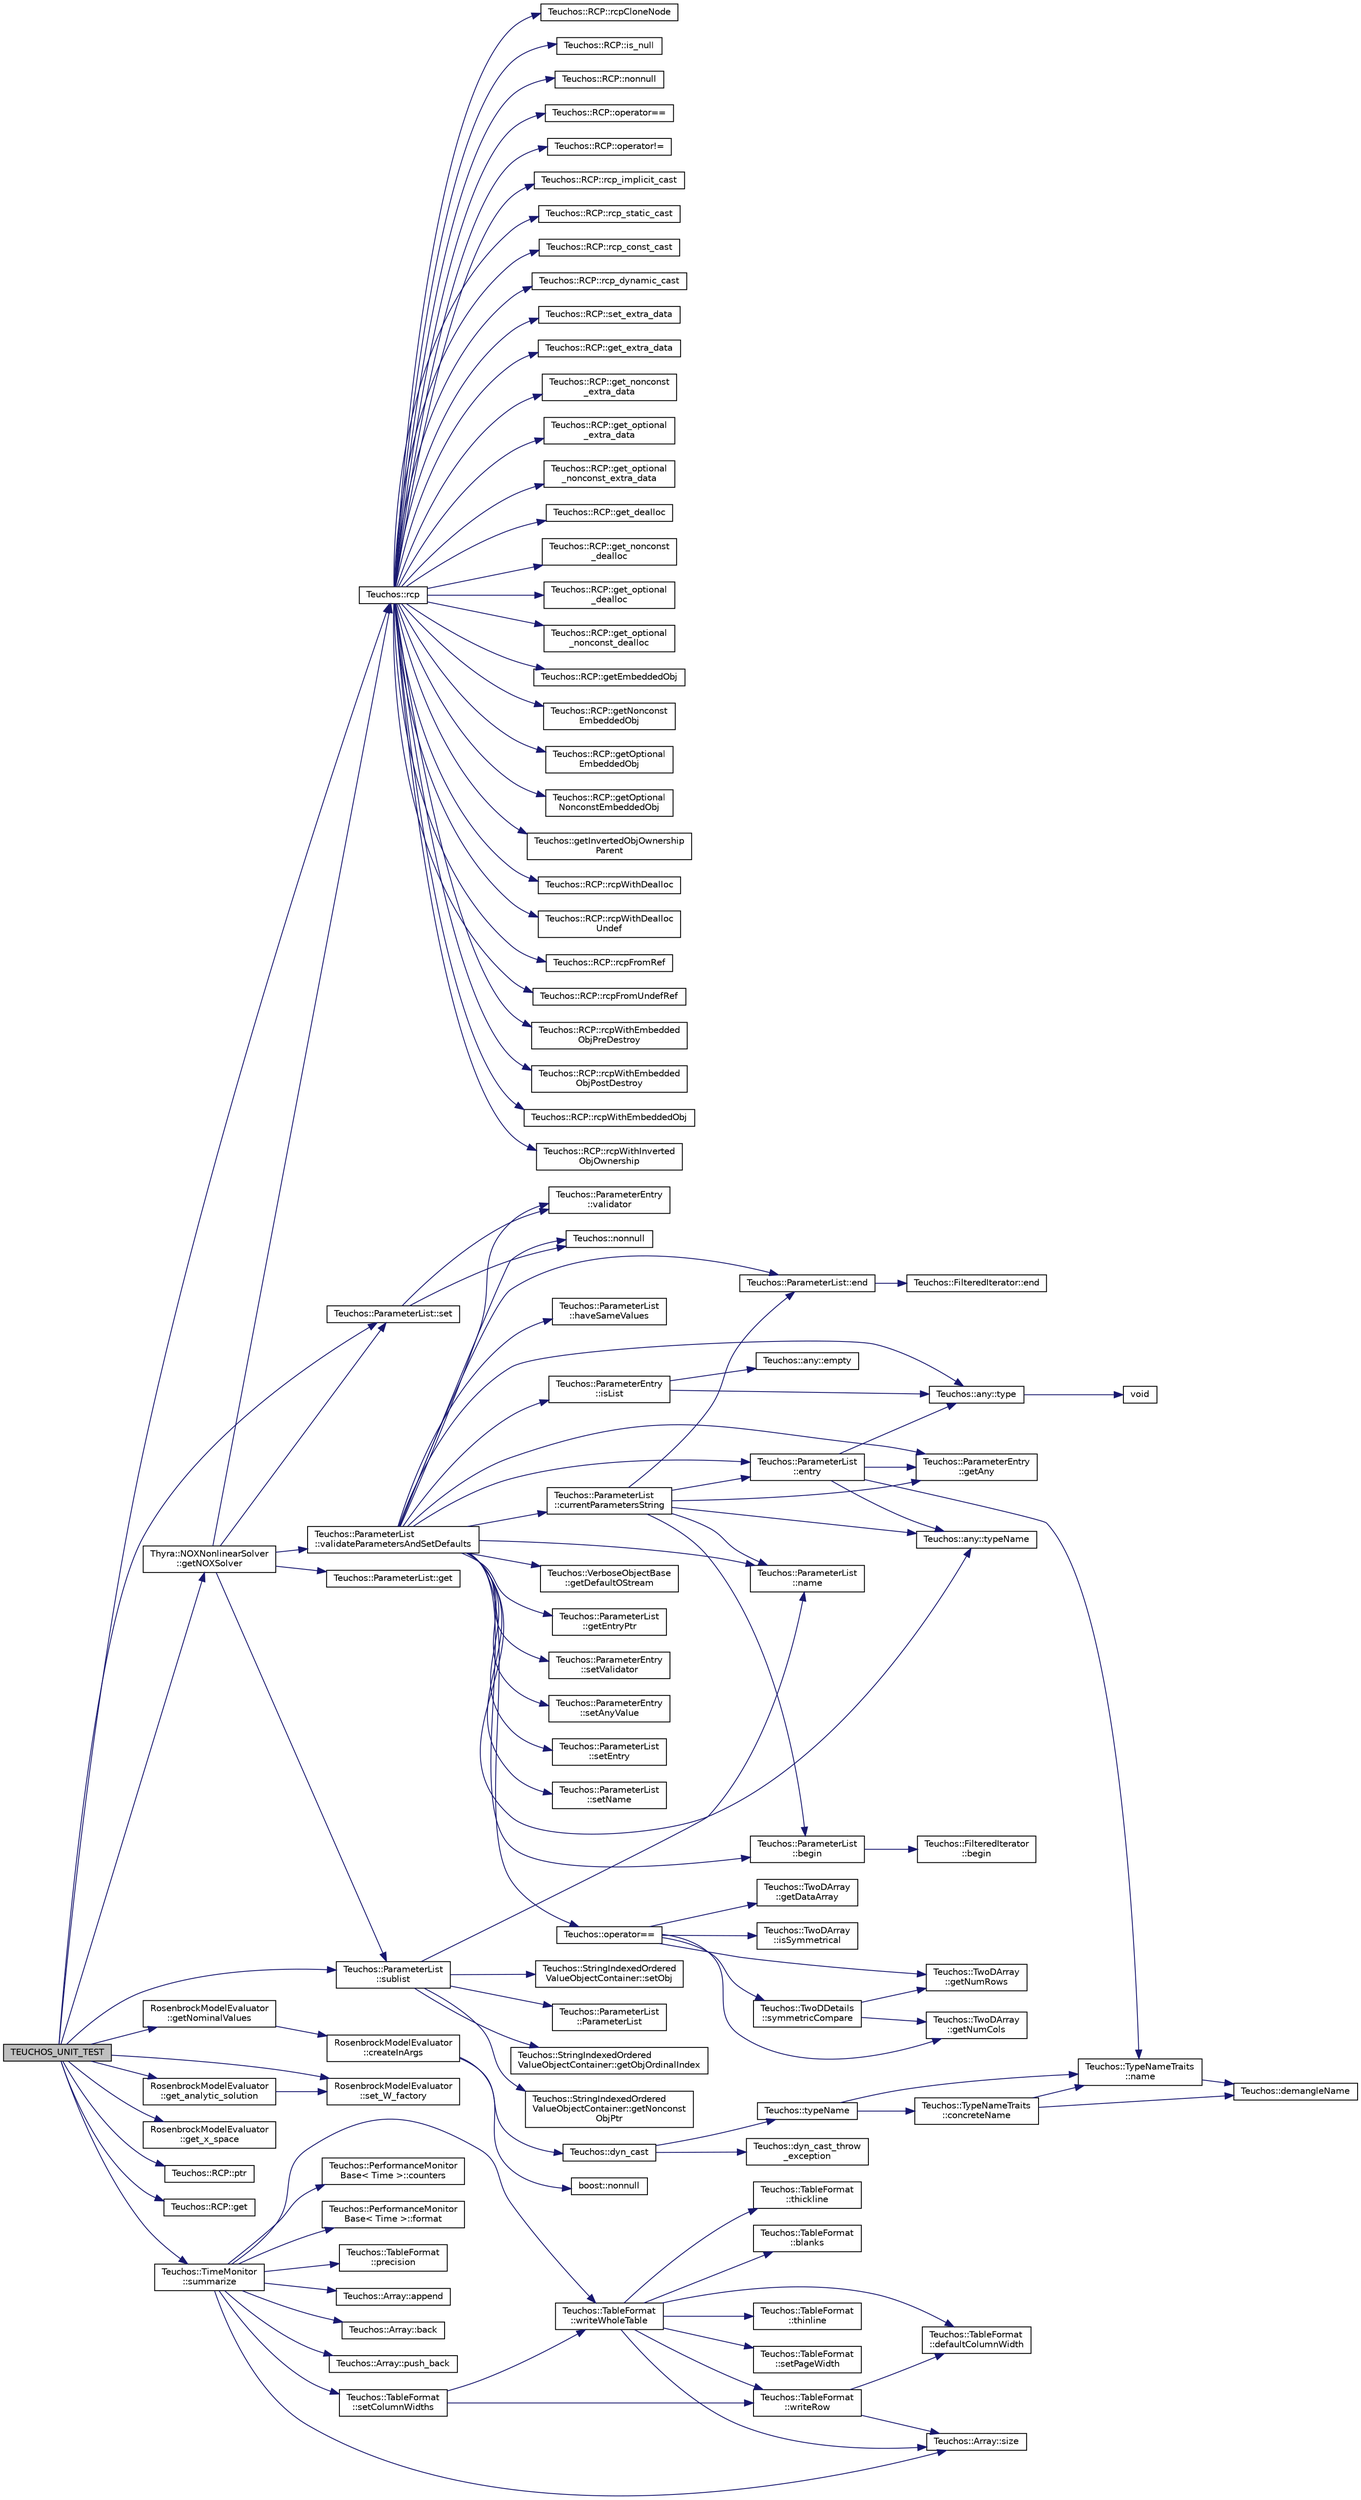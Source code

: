 digraph "TEUCHOS_UNIT_TEST"
{
  edge [fontname="Helvetica",fontsize="10",labelfontname="Helvetica",labelfontsize="10"];
  node [fontname="Helvetica",fontsize="10",shape=record];
  rankdir="LR";
  Node198 [label="TEUCHOS_UNIT_TEST",height=0.2,width=0.4,color="black", fillcolor="grey75", style="filled", fontcolor="black"];
  Node198 -> Node199 [color="midnightblue",fontsize="10",style="solid",fontname="Helvetica"];
  Node199 [label="Teuchos::rcp",height=0.2,width=0.4,color="black", fillcolor="white", style="filled",URL="$d3/d74/namespace_teuchos.html#a8ce99105ee4c7203a1ecb670a198671a",tooltip="Deprecated. "];
  Node199 -> Node200 [color="midnightblue",fontsize="10",style="solid",fontname="Helvetica"];
  Node200 [label="Teuchos::RCP::rcpWithDealloc",height=0.2,width=0.4,color="black", fillcolor="white", style="filled",URL="$d5/d9a/class_teuchos_1_1_r_c_p.html#a0c6441ac96ec5797f7b487e4c851aebe",tooltip="Initialize from a raw pointer with a deallocation policy. "];
  Node199 -> Node201 [color="midnightblue",fontsize="10",style="solid",fontname="Helvetica"];
  Node201 [label="Teuchos::RCP::rcpWithDealloc\lUndef",height=0.2,width=0.4,color="black", fillcolor="white", style="filled",URL="$d5/d9a/class_teuchos_1_1_r_c_p.html#a69ff146d10e16f667ef0ce4523a5eef7",tooltip="Initialize from a raw pointer with a deallocation policy for an undefined type. "];
  Node199 -> Node202 [color="midnightblue",fontsize="10",style="solid",fontname="Helvetica"];
  Node202 [label="Teuchos::RCP::rcpFromRef",height=0.2,width=0.4,color="black", fillcolor="white", style="filled",URL="$d5/d9a/class_teuchos_1_1_r_c_p.html#a6c754d72d6d232c97e38bc359ab6ef82",tooltip="Return a non-owning weak RCP object from a raw object reference for a defined type. "];
  Node199 -> Node203 [color="midnightblue",fontsize="10",style="solid",fontname="Helvetica"];
  Node203 [label="Teuchos::RCP::rcpFromUndefRef",height=0.2,width=0.4,color="black", fillcolor="white", style="filled",URL="$d5/d9a/class_teuchos_1_1_r_c_p.html#a823eee3138de3b23dab97b3f37e197f3",tooltip="Return a non-owning weak RCP object from a raw object reference for an undefined type. "];
  Node199 -> Node204 [color="midnightblue",fontsize="10",style="solid",fontname="Helvetica"];
  Node204 [label="Teuchos::RCP::rcpWithEmbedded\lObjPreDestroy",height=0.2,width=0.4,color="black", fillcolor="white", style="filled",URL="$d5/d9a/class_teuchos_1_1_r_c_p.html#a02148aef172f7b2c0fb2de29cb01b91a",tooltip="Create an RCP with and also put in an embedded object. "];
  Node199 -> Node205 [color="midnightblue",fontsize="10",style="solid",fontname="Helvetica"];
  Node205 [label="Teuchos::RCP::rcpWithEmbedded\lObjPostDestroy",height=0.2,width=0.4,color="black", fillcolor="white", style="filled",URL="$d5/d9a/class_teuchos_1_1_r_c_p.html#a8272eea6a27f1fce6c30fc5d568f2de7",tooltip="Create an RCP with and also put in an embedded object. "];
  Node199 -> Node206 [color="midnightblue",fontsize="10",style="solid",fontname="Helvetica"];
  Node206 [label="Teuchos::RCP::rcpWithEmbeddedObj",height=0.2,width=0.4,color="black", fillcolor="white", style="filled",URL="$d5/d9a/class_teuchos_1_1_r_c_p.html#a506210a123b6e1747d910f037065bd73",tooltip="Create an RCP with and also put in an embedded object. "];
  Node199 -> Node207 [color="midnightblue",fontsize="10",style="solid",fontname="Helvetica"];
  Node207 [label="Teuchos::RCP::rcpWithInverted\lObjOwnership",height=0.2,width=0.4,color="black", fillcolor="white", style="filled",URL="$d5/d9a/class_teuchos_1_1_r_c_p.html#abaa6bdcd39bac7dd5c12c3e0f49eba25",tooltip="Create a new RCP that inverts the ownership of parent and child. "];
  Node199 -> Node208 [color="midnightblue",fontsize="10",style="solid",fontname="Helvetica"];
  Node208 [label="Teuchos::RCP::rcpCloneNode",height=0.2,width=0.4,color="black", fillcolor="white", style="filled",URL="$d5/d9a/class_teuchos_1_1_r_c_p.html#ae07a807743d25c57754a1988645ba791",tooltip="Allocate a new RCP object with a new RCPNode with memory pointing to the initial node. "];
  Node199 -> Node209 [color="midnightblue",fontsize="10",style="solid",fontname="Helvetica"];
  Node209 [label="Teuchos::RCP::is_null",height=0.2,width=0.4,color="black", fillcolor="white", style="filled",URL="$d5/d9a/class_teuchos_1_1_r_c_p.html#a8033d79aee37a9378d73f70eb025b05d",tooltip="Returns true if the underlying pointer is null. "];
  Node199 -> Node210 [color="midnightblue",fontsize="10",style="solid",fontname="Helvetica"];
  Node210 [label="Teuchos::RCP::nonnull",height=0.2,width=0.4,color="black", fillcolor="white", style="filled",URL="$d5/d9a/class_teuchos_1_1_r_c_p.html#ad792756b35ab5a2fa8c1d1d608763aec",tooltip="Returns true if p.get()!=NULL. "];
  Node199 -> Node211 [color="midnightblue",fontsize="10",style="solid",fontname="Helvetica"];
  Node211 [label="Teuchos::RCP::operator==",height=0.2,width=0.4,color="black", fillcolor="white", style="filled",URL="$d5/d9a/class_teuchos_1_1_r_c_p.html#afab9d7e0e5480ec8b455e38de0eee49e",tooltip="Returns true if p.get()==NULL. "];
  Node199 -> Node212 [color="midnightblue",fontsize="10",style="solid",fontname="Helvetica"];
  Node212 [label="Teuchos::RCP::operator!=",height=0.2,width=0.4,color="black", fillcolor="white", style="filled",URL="$d5/d9a/class_teuchos_1_1_r_c_p.html#a4081b5c4ac5b9d630a695755a72771cc",tooltip="Returns true if p.get()!=NULL. "];
  Node199 -> Node213 [color="midnightblue",fontsize="10",style="solid",fontname="Helvetica"];
  Node213 [label="Teuchos::RCP::rcp_implicit_cast",height=0.2,width=0.4,color="black", fillcolor="white", style="filled",URL="$d5/d9a/class_teuchos_1_1_r_c_p.html#a61fc9f719ee13e5d961dcf47053883b4",tooltip="Implicit cast of underlying RCP type from T1* to T2*. "];
  Node199 -> Node214 [color="midnightblue",fontsize="10",style="solid",fontname="Helvetica"];
  Node214 [label="Teuchos::RCP::rcp_static_cast",height=0.2,width=0.4,color="black", fillcolor="white", style="filled",URL="$d5/d9a/class_teuchos_1_1_r_c_p.html#a1c369381869737e67be8cab843b18076",tooltip="Static cast of underlying RCP type from T1* to T2*. "];
  Node199 -> Node215 [color="midnightblue",fontsize="10",style="solid",fontname="Helvetica"];
  Node215 [label="Teuchos::RCP::rcp_const_cast",height=0.2,width=0.4,color="black", fillcolor="white", style="filled",URL="$d5/d9a/class_teuchos_1_1_r_c_p.html#a6931e6c2f74c9fa9467e5dc91c6cd983",tooltip="Constant cast of underlying RCP type from T1* to T2*. "];
  Node199 -> Node216 [color="midnightblue",fontsize="10",style="solid",fontname="Helvetica"];
  Node216 [label="Teuchos::RCP::rcp_dynamic_cast",height=0.2,width=0.4,color="black", fillcolor="white", style="filled",URL="$d5/d9a/class_teuchos_1_1_r_c_p.html#a1580c807c6df3fdbcb953687b4ff60c7",tooltip="Dynamic cast of underlying RCP type from T1* to T2*. "];
  Node199 -> Node217 [color="midnightblue",fontsize="10",style="solid",fontname="Helvetica"];
  Node217 [label="Teuchos::RCP::set_extra_data",height=0.2,width=0.4,color="black", fillcolor="white", style="filled",URL="$d5/d9a/class_teuchos_1_1_r_c_p.html#addd19618c28d1cbc6959f346cee07a7f",tooltip="Set extra data associated with a RCP object. "];
  Node199 -> Node218 [color="midnightblue",fontsize="10",style="solid",fontname="Helvetica"];
  Node218 [label="Teuchos::RCP::get_extra_data",height=0.2,width=0.4,color="black", fillcolor="white", style="filled",URL="$d5/d9a/class_teuchos_1_1_r_c_p.html#ab7f7cd634c8250ff0515bd55c5f3cde6",tooltip="Get a const reference to extra data associated with a RCP object. "];
  Node199 -> Node219 [color="midnightblue",fontsize="10",style="solid",fontname="Helvetica"];
  Node219 [label="Teuchos::RCP::get_nonconst\l_extra_data",height=0.2,width=0.4,color="black", fillcolor="white", style="filled",URL="$d5/d9a/class_teuchos_1_1_r_c_p.html#a8978c29ca24e96cb61185507a0419dac",tooltip="Get a non-const reference to extra data associated with a RCP object. "];
  Node199 -> Node220 [color="midnightblue",fontsize="10",style="solid",fontname="Helvetica"];
  Node220 [label="Teuchos::RCP::get_optional\l_extra_data",height=0.2,width=0.4,color="black", fillcolor="white", style="filled",URL="$d5/d9a/class_teuchos_1_1_r_c_p.html#aac70269754b423e8e76d2e75b3dfbf96",tooltip="Get a pointer to const extra data (if it exists) associated with a RCP object. "];
  Node199 -> Node221 [color="midnightblue",fontsize="10",style="solid",fontname="Helvetica"];
  Node221 [label="Teuchos::RCP::get_optional\l_nonconst_extra_data",height=0.2,width=0.4,color="black", fillcolor="white", style="filled",URL="$d5/d9a/class_teuchos_1_1_r_c_p.html#a7b838cf99afd0bb5f2ebc94ab8d73b59",tooltip="Get a pointer to non-const extra data (if it exists) associated with a RCP object. "];
  Node199 -> Node222 [color="midnightblue",fontsize="10",style="solid",fontname="Helvetica"];
  Node222 [label="Teuchos::RCP::get_dealloc",height=0.2,width=0.4,color="black", fillcolor="white", style="filled",URL="$d5/d9a/class_teuchos_1_1_r_c_p.html#a62a1b34d2efe42b0a0fb4e20c1089f89",tooltip="Return a const reference to the underlying deallocator object. "];
  Node199 -> Node223 [color="midnightblue",fontsize="10",style="solid",fontname="Helvetica"];
  Node223 [label="Teuchos::RCP::get_nonconst\l_dealloc",height=0.2,width=0.4,color="black", fillcolor="white", style="filled",URL="$d5/d9a/class_teuchos_1_1_r_c_p.html#a67483a8eaf4d6a5f234e7bd6c971b009",tooltip="Return a non-const reference to the underlying deallocator object. "];
  Node199 -> Node224 [color="midnightblue",fontsize="10",style="solid",fontname="Helvetica"];
  Node224 [label="Teuchos::RCP::get_optional\l_dealloc",height=0.2,width=0.4,color="black", fillcolor="white", style="filled",URL="$d5/d9a/class_teuchos_1_1_r_c_p.html#ac7868e0bffe12f3a8c82daa61cd4cefb",tooltip="Return a pointer to the underlying const deallocator object if it exists. "];
  Node199 -> Node225 [color="midnightblue",fontsize="10",style="solid",fontname="Helvetica"];
  Node225 [label="Teuchos::RCP::get_optional\l_nonconst_dealloc",height=0.2,width=0.4,color="black", fillcolor="white", style="filled",URL="$d5/d9a/class_teuchos_1_1_r_c_p.html#a40a73590cabeeb6ac3556981e068bd5d",tooltip="Return a pointer to the underlying non-const deallocator object if it exists. "];
  Node199 -> Node226 [color="midnightblue",fontsize="10",style="solid",fontname="Helvetica"];
  Node226 [label="Teuchos::RCP::getEmbeddedObj",height=0.2,width=0.4,color="black", fillcolor="white", style="filled",URL="$d5/d9a/class_teuchos_1_1_r_c_p.html#afd9ce82fd86820b298f9c3847d585708",tooltip="Get a const reference to an embedded object that was set by calling rcpWithEmbeddedObjPreDestroy(), rcpWithEmbeddedObjPostDestory(), or rcpWithEmbeddedObj(). "];
  Node199 -> Node227 [color="midnightblue",fontsize="10",style="solid",fontname="Helvetica"];
  Node227 [label="Teuchos::RCP::getNonconst\lEmbeddedObj",height=0.2,width=0.4,color="black", fillcolor="white", style="filled",URL="$d5/d9a/class_teuchos_1_1_r_c_p.html#a5dfd3a9f656d730dea2902f08a765811",tooltip="Get a non-const reference to an embedded object that was set by calling rcpWithEmbeddedObjPreDestroy(..."];
  Node199 -> Node228 [color="midnightblue",fontsize="10",style="solid",fontname="Helvetica"];
  Node228 [label="Teuchos::RCP::getOptional\lEmbeddedObj",height=0.2,width=0.4,color="black", fillcolor="white", style="filled",URL="$d5/d9a/class_teuchos_1_1_r_c_p.html#ae35995646037935daf4f98375cbb7ae3",tooltip="Get an optional Ptr to a const embedded object if it was set by calling rcpWithEmbeddedObjPreDestroy(..."];
  Node199 -> Node229 [color="midnightblue",fontsize="10",style="solid",fontname="Helvetica"];
  Node229 [label="Teuchos::RCP::getOptional\lNonconstEmbeddedObj",height=0.2,width=0.4,color="black", fillcolor="white", style="filled",URL="$d5/d9a/class_teuchos_1_1_r_c_p.html#a1fcb0b191b4d3f13cd7e2c139dcc4d8e",tooltip="Get an optional Ptr to a non-const embedded object if it was set by calling rcpWithEmbeddedObjPreDest..."];
  Node199 -> Node230 [color="midnightblue",fontsize="10",style="solid",fontname="Helvetica"];
  Node230 [label="Teuchos::getInvertedObjOwnership\lParent",height=0.2,width=0.4,color="black", fillcolor="white", style="filled",URL="$d3/d74/namespace_teuchos.html#a36781a62aaf40511a8eb5a8c8d3914f9",tooltip="Get the parent back from an inverted ownership RCP. "];
  Node198 -> Node231 [color="midnightblue",fontsize="10",style="solid",fontname="Helvetica"];
  Node231 [label="Teuchos::ParameterList::set",height=0.2,width=0.4,color="black", fillcolor="white", style="filled",URL="$db/d0f/class_teuchos_1_1_parameter_list.html#a4aba1b34b186a56ee70ce421f8544a50",tooltip="Set a parameter whose value has type T. "];
  Node231 -> Node232 [color="midnightblue",fontsize="10",style="solid",fontname="Helvetica"];
  Node232 [label="Teuchos::nonnull",height=0.2,width=0.4,color="black", fillcolor="white", style="filled",URL="$d2/dc5/group___teuchos___r_c_p_std_shared_ptr_conversions__grp.html#gaecc73655aad3c6aaa1de138d2427426c",tooltip="Returns true if p.get()!=NULL. "];
  Node231 -> Node233 [color="midnightblue",fontsize="10",style="solid",fontname="Helvetica"];
  Node233 [label="Teuchos::ParameterEntry\l::validator",height=0.2,width=0.4,color="black", fillcolor="white", style="filled",URL="$d8/dce/class_teuchos_1_1_parameter_entry.html#a7185dd2314bd0613e2fe8b99158e0bfc",tooltip="Return the (optional) validator object. "];
  Node198 -> Node234 [color="midnightblue",fontsize="10",style="solid",fontname="Helvetica"];
  Node234 [label="Teuchos::ParameterList\l::sublist",height=0.2,width=0.4,color="black", fillcolor="white", style="filled",URL="$db/d0f/class_teuchos_1_1_parameter_list.html#a492ec5b8cc09e51290b36e30df8f0120",tooltip="Creates an empty sublist and returns a reference to the sublist name. If the list already exists..."];
  Node234 -> Node235 [color="midnightblue",fontsize="10",style="solid",fontname="Helvetica"];
  Node235 [label="Teuchos::StringIndexedOrdered\lValueObjectContainer::getObjOrdinalIndex",height=0.2,width=0.4,color="black", fillcolor="white", style="filled",URL="$d4/de3/class_teuchos_1_1_string_indexed_ordered_value_object_container.html#a2127ead00268d48901490bd6a05dc2b8",tooltip="Get the ordinal index given the string key. "];
  Node234 -> Node236 [color="midnightblue",fontsize="10",style="solid",fontname="Helvetica"];
  Node236 [label="Teuchos::StringIndexedOrdered\lValueObjectContainer::getNonconst\lObjPtr",height=0.2,width=0.4,color="black", fillcolor="white", style="filled",URL="$d4/de3/class_teuchos_1_1_string_indexed_ordered_value_object_container.html#a9e10102f5c479445923a692489f46d5b",tooltip="Get a nonconst semi-persisting association with the stored object indexed by ordinal. "];
  Node234 -> Node237 [color="midnightblue",fontsize="10",style="solid",fontname="Helvetica"];
  Node237 [label="Teuchos::ParameterList\l::name",height=0.2,width=0.4,color="black", fillcolor="white", style="filled",URL="$db/d0f/class_teuchos_1_1_parameter_list.html#a6d8b322eb76af7593abacef528c8b890",tooltip="The name of this ParameterList. "];
  Node234 -> Node238 [color="midnightblue",fontsize="10",style="solid",fontname="Helvetica"];
  Node238 [label="Teuchos::StringIndexedOrdered\lValueObjectContainer::setObj",height=0.2,width=0.4,color="black", fillcolor="white", style="filled",URL="$d4/de3/class_teuchos_1_1_string_indexed_ordered_value_object_container.html#ab95a41b71847a7555017309920f6d356",tooltip="Set (or reset) object by value and return its ordinal index. "];
  Node234 -> Node239 [color="midnightblue",fontsize="10",style="solid",fontname="Helvetica"];
  Node239 [label="Teuchos::ParameterList\l::ParameterList",height=0.2,width=0.4,color="black", fillcolor="white", style="filled",URL="$db/d0f/class_teuchos_1_1_parameter_list.html#affafa8fb9d186e2d87f5b58be14004af",tooltip="Constructor. "];
  Node198 -> Node240 [color="midnightblue",fontsize="10",style="solid",fontname="Helvetica"];
  Node240 [label="RosenbrockModelEvaluator\l::set_W_factory",height=0.2,width=0.4,color="black", fillcolor="white", style="filled",URL="$da/d7a/class_rosenbrock_model_evaluator.html#a3baec0eb16a1740271d945f881c241fa"];
  Node198 -> Node241 [color="midnightblue",fontsize="10",style="solid",fontname="Helvetica"];
  Node241 [label="RosenbrockModelEvaluator\l::get_x_space",height=0.2,width=0.4,color="black", fillcolor="white", style="filled",URL="$da/d7a/class_rosenbrock_model_evaluator.html#a16249f0c293714bf7058fa8f016ebdfa"];
  Node198 -> Node242 [color="midnightblue",fontsize="10",style="solid",fontname="Helvetica"];
  Node242 [label="Teuchos::RCP::ptr",height=0.2,width=0.4,color="black", fillcolor="white", style="filled",URL="$d5/d9a/class_teuchos_1_1_r_c_p.html#a84fb567279e17b54997201f24191c583",tooltip="Get a safer wrapper raw C++ pointer to the underlying object. "];
  Node198 -> Node243 [color="midnightblue",fontsize="10",style="solid",fontname="Helvetica"];
  Node243 [label="RosenbrockModelEvaluator\l::getNominalValues",height=0.2,width=0.4,color="black", fillcolor="white", style="filled",URL="$da/d7a/class_rosenbrock_model_evaluator.html#aa1ecb7a10e7305ce7be0f509a35772c1"];
  Node243 -> Node244 [color="midnightblue",fontsize="10",style="solid",fontname="Helvetica"];
  Node244 [label="RosenbrockModelEvaluator\l::createInArgs",height=0.2,width=0.4,color="black", fillcolor="white", style="filled",URL="$da/d7a/class_rosenbrock_model_evaluator.html#a5639910fb4f58a49ae06ea1d8efd618b"];
  Node244 -> Node245 [color="midnightblue",fontsize="10",style="solid",fontname="Helvetica"];
  Node245 [label="Teuchos::dyn_cast",height=0.2,width=0.4,color="black", fillcolor="white", style="filled",URL="$d3/d74/namespace_teuchos.html#a83b8843eaab7fa2229416838a4776932",tooltip="Dynamic casting utility function meant to replace dynamic_cast<T&> by throwing a better documented er..."];
  Node245 -> Node246 [color="midnightblue",fontsize="10",style="solid",fontname="Helvetica"];
  Node246 [label="Teuchos::dyn_cast_throw\l_exception",height=0.2,width=0.4,color="black", fillcolor="white", style="filled",URL="$d3/d74/namespace_teuchos.html#adb103dd25f872805d11b8da2d03e754a"];
  Node245 -> Node247 [color="midnightblue",fontsize="10",style="solid",fontname="Helvetica"];
  Node247 [label="Teuchos::typeName",height=0.2,width=0.4,color="black", fillcolor="white", style="filled",URL="$d3/d74/namespace_teuchos.html#a25c8477479b9eef2988edbb7b967476a",tooltip="Template function for returning the concrete type name of a passed-in object. "];
  Node247 -> Node248 [color="midnightblue",fontsize="10",style="solid",fontname="Helvetica"];
  Node248 [label="Teuchos::TypeNameTraits\l::concreteName",height=0.2,width=0.4,color="black", fillcolor="white", style="filled",URL="$de/d50/class_teuchos_1_1_type_name_traits.html#a8511f0456c05a21ed85ced9c53eed969"];
  Node248 -> Node249 [color="midnightblue",fontsize="10",style="solid",fontname="Helvetica"];
  Node249 [label="Teuchos::demangleName",height=0.2,width=0.4,color="black", fillcolor="white", style="filled",URL="$d3/d74/namespace_teuchos.html#ab51ffd2f72e19eea6eb568cf76539e47",tooltip="Demangle a C++ name if valid. "];
  Node248 -> Node250 [color="midnightblue",fontsize="10",style="solid",fontname="Helvetica"];
  Node250 [label="Teuchos::TypeNameTraits\l::name",height=0.2,width=0.4,color="black", fillcolor="white", style="filled",URL="$de/d50/class_teuchos_1_1_type_name_traits.html#acd376f70f0fd37929269c42db3a0b641"];
  Node250 -> Node249 [color="midnightblue",fontsize="10",style="solid",fontname="Helvetica"];
  Node247 -> Node250 [color="midnightblue",fontsize="10",style="solid",fontname="Helvetica"];
  Node244 -> Node251 [color="midnightblue",fontsize="10",style="solid",fontname="Helvetica"];
  Node251 [label="boost::nonnull",height=0.2,width=0.4,color="black", fillcolor="white", style="filled",URL="$da/daf/group___teuchos___r_c_p_boost_shared_ptr_conversions__grp.html#gaf28c8123a4b74115276d34ed1a256de7",tooltip="Returns true if p.get()!=NULL. "];
  Node198 -> Node252 [color="midnightblue",fontsize="10",style="solid",fontname="Helvetica"];
  Node252 [label="Teuchos::RCP::get",height=0.2,width=0.4,color="black", fillcolor="white", style="filled",URL="$d5/d9a/class_teuchos_1_1_r_c_p.html#adc36a705efd91e655fef2521641c26b4",tooltip="Get the raw C++ pointer to the underlying object. "];
  Node198 -> Node253 [color="midnightblue",fontsize="10",style="solid",fontname="Helvetica"];
  Node253 [label="Thyra::NOXNonlinearSolver\l::getNOXSolver",height=0.2,width=0.4,color="black", fillcolor="white", style="filled",URL="$d0/d8c/class_thyra_1_1_n_o_x_nonlinear_solver.html#af8ba56e19b5293f6f73c627f25437da9"];
  Node253 -> Node254 [color="midnightblue",fontsize="10",style="solid",fontname="Helvetica"];
  Node254 [label="Teuchos::ParameterList\l::validateParametersAndSetDefaults",height=0.2,width=0.4,color="black", fillcolor="white", style="filled",URL="$db/d0f/class_teuchos_1_1_parameter_list.html#a3408d34b88539d6f6024faa05856b91a",tooltip="Validate the parameters in this list given valid selections in the input list and set defaults for th..."];
  Node254 -> Node255 [color="midnightblue",fontsize="10",style="solid",fontname="Helvetica"];
  Node255 [label="Teuchos::VerboseObjectBase\l::getDefaultOStream",height=0.2,width=0.4,color="black", fillcolor="white", style="filled",URL="$d3/de8/class_teuchos_1_1_verbose_object_base.html#ab9b501211e8b48b597e5ce3a83e4aaf7",tooltip="Get the default output stream object. "];
  Node254 -> Node237 [color="midnightblue",fontsize="10",style="solid",fontname="Helvetica"];
  Node254 -> Node256 [color="midnightblue",fontsize="10",style="solid",fontname="Helvetica"];
  Node256 [label="Teuchos::ParameterList\l::getEntryPtr",height=0.2,width=0.4,color="black", fillcolor="white", style="filled",URL="$db/d0f/class_teuchos_1_1_parameter_list.html#a80d4c2ff6265d3d934740a6d5427511f",tooltip="Retrieves the pointer for an entry with the name name if it exists. "];
  Node254 -> Node257 [color="midnightblue",fontsize="10",style="solid",fontname="Helvetica"];
  Node257 [label="Teuchos::ParameterEntry\l::getAny",height=0.2,width=0.4,color="black", fillcolor="white", style="filled",URL="$d8/dce/class_teuchos_1_1_parameter_entry.html#a425db8b42bc49d24323293218f38eeee",tooltip="Direct access to the Teuchos::any data value underlying this object. The bool argument activeQry (def..."];
  Node254 -> Node258 [color="midnightblue",fontsize="10",style="solid",fontname="Helvetica"];
  Node258 [label="Teuchos::any::typeName",height=0.2,width=0.4,color="black", fillcolor="white", style="filled",URL="$dd/d49/class_teuchos_1_1any.html#a9e2f3f09e7a67b2725bec3dbd8c48747",tooltip="Return the name of the type. "];
  Node254 -> Node259 [color="midnightblue",fontsize="10",style="solid",fontname="Helvetica"];
  Node259 [label="Teuchos::ParameterList\l::currentParametersString",height=0.2,width=0.4,color="black", fillcolor="white", style="filled",URL="$db/d0f/class_teuchos_1_1_parameter_list.html#aabb03af47cb29354c0026c51f2e28db6",tooltip="Create a single formated std::string of all of the zero-level parameters in this list. "];
  Node259 -> Node260 [color="midnightblue",fontsize="10",style="solid",fontname="Helvetica"];
  Node260 [label="Teuchos::ParameterList\l::begin",height=0.2,width=0.4,color="black", fillcolor="white", style="filled",URL="$db/d0f/class_teuchos_1_1_parameter_list.html#a8c8df5595f92eeba117092cd9c697cf3",tooltip="An iterator pointing to the first entry. "];
  Node260 -> Node261 [color="midnightblue",fontsize="10",style="solid",fontname="Helvetica"];
  Node261 [label="Teuchos::FilteredIterator\l::begin",height=0.2,width=0.4,color="black", fillcolor="white", style="filled",URL="$d0/d5b/class_teuchos_1_1_filtered_iterator.html#a24ecb067ef1da0b4b80ac885fbf04446"];
  Node259 -> Node262 [color="midnightblue",fontsize="10",style="solid",fontname="Helvetica"];
  Node262 [label="Teuchos::ParameterList::end",height=0.2,width=0.4,color="black", fillcolor="white", style="filled",URL="$db/d0f/class_teuchos_1_1_parameter_list.html#a18d24b3c1b7689b39ed37febfd9c1351",tooltip="An iterator pointing beyond the last entry. "];
  Node262 -> Node263 [color="midnightblue",fontsize="10",style="solid",fontname="Helvetica"];
  Node263 [label="Teuchos::FilteredIterator::end",height=0.2,width=0.4,color="black", fillcolor="white", style="filled",URL="$d0/d5b/class_teuchos_1_1_filtered_iterator.html#a78f53ca359dcbe8ce69a256edbb53fd7"];
  Node259 -> Node237 [color="midnightblue",fontsize="10",style="solid",fontname="Helvetica"];
  Node259 -> Node264 [color="midnightblue",fontsize="10",style="solid",fontname="Helvetica"];
  Node264 [label="Teuchos::ParameterList\l::entry",height=0.2,width=0.4,color="black", fillcolor="white", style="filled",URL="$db/d0f/class_teuchos_1_1_parameter_list.html#a16764f2d0e8dd2bc5838a02e8124fea9",tooltip="Access to ParameterEntry (i.e., returns i->second) "];
  Node264 -> Node257 [color="midnightblue",fontsize="10",style="solid",fontname="Helvetica"];
  Node264 -> Node265 [color="midnightblue",fontsize="10",style="solid",fontname="Helvetica"];
  Node265 [label="Teuchos::any::type",height=0.2,width=0.4,color="black", fillcolor="white", style="filled",URL="$dd/d49/class_teuchos_1_1any.html#a506e528ee1048c5ddb09e865dc63fa37",tooltip="Return the type of value being stored. "];
  Node265 -> Node266 [color="midnightblue",fontsize="10",style="solid",fontname="Helvetica"];
  Node266 [label="void",height=0.2,width=0.4,color="black", fillcolor="white", style="filled",URL="$d1/dd1/3rd_party_2gc_2include_2gc_8h.html#acacfa47efcc44a29f7bb7d98f2a000f8"];
  Node264 -> Node258 [color="midnightblue",fontsize="10",style="solid",fontname="Helvetica"];
  Node264 -> Node250 [color="midnightblue",fontsize="10",style="solid",fontname="Helvetica"];
  Node259 -> Node257 [color="midnightblue",fontsize="10",style="solid",fontname="Helvetica"];
  Node259 -> Node258 [color="midnightblue",fontsize="10",style="solid",fontname="Helvetica"];
  Node254 -> Node232 [color="midnightblue",fontsize="10",style="solid",fontname="Helvetica"];
  Node254 -> Node233 [color="midnightblue",fontsize="10",style="solid",fontname="Helvetica"];
  Node254 -> Node267 [color="midnightblue",fontsize="10",style="solid",fontname="Helvetica"];
  Node267 [label="Teuchos::ParameterEntry\l::setValidator",height=0.2,width=0.4,color="black", fillcolor="white", style="filled",URL="$d8/dce/class_teuchos_1_1_parameter_entry.html#a12d2913f484d9f09cd7df550b321bc90",tooltip="Set the validator. "];
  Node254 -> Node265 [color="midnightblue",fontsize="10",style="solid",fontname="Helvetica"];
  Node254 -> Node268 [color="midnightblue",fontsize="10",style="solid",fontname="Helvetica"];
  Node268 [label="Teuchos::ParameterEntry\l::isList",height=0.2,width=0.4,color="black", fillcolor="white", style="filled",URL="$d8/dce/class_teuchos_1_1_parameter_entry.html#aceb44068957a651be7929f7b86fe95e8",tooltip="Return whether or not the value itself is a list. "];
  Node268 -> Node269 [color="midnightblue",fontsize="10",style="solid",fontname="Helvetica"];
  Node269 [label="Teuchos::any::empty",height=0.2,width=0.4,color="black", fillcolor="white", style="filled",URL="$dd/d49/class_teuchos_1_1any.html#afa3427d61d138802eb6728ea065f1e1a",tooltip="Return true if nothing is being stored. "];
  Node268 -> Node265 [color="midnightblue",fontsize="10",style="solid",fontname="Helvetica"];
  Node254 -> Node260 [color="midnightblue",fontsize="10",style="solid",fontname="Helvetica"];
  Node254 -> Node262 [color="midnightblue",fontsize="10",style="solid",fontname="Helvetica"];
  Node254 -> Node264 [color="midnightblue",fontsize="10",style="solid",fontname="Helvetica"];
  Node254 -> Node270 [color="midnightblue",fontsize="10",style="solid",fontname="Helvetica"];
  Node270 [label="Teuchos::ParameterEntry\l::setAnyValue",height=0.2,width=0.4,color="black", fillcolor="white", style="filled",URL="$d8/dce/class_teuchos_1_1_parameter_entry.html#aebb09e7d863cd7feb2a1d63bfd795181",tooltip="Set the value as an any object. "];
  Node254 -> Node271 [color="midnightblue",fontsize="10",style="solid",fontname="Helvetica"];
  Node271 [label="Teuchos::ParameterList\l::setEntry",height=0.2,width=0.4,color="black", fillcolor="white", style="filled",URL="$db/d0f/class_teuchos_1_1_parameter_list.html#aadd436c4043646906b6d653f0c1cc2be",tooltip="Set a parameter directly as a ParameterEntry. "];
  Node254 -> Node272 [color="midnightblue",fontsize="10",style="solid",fontname="Helvetica"];
  Node272 [label="Teuchos::ParameterList\l::setName",height=0.2,width=0.4,color="black", fillcolor="white", style="filled",URL="$db/d0f/class_teuchos_1_1_parameter_list.html#ae0558e82705d5d86e8559b4d846e6e1b",tooltip="Set the name of *this list. "];
  Node254 -> Node273 [color="midnightblue",fontsize="10",style="solid",fontname="Helvetica"];
  Node273 [label="Teuchos::operator==",height=0.2,width=0.4,color="black", fillcolor="white", style="filled",URL="$d3/d74/namespace_teuchos.html#a41e9372c2fde8d3e0610348a475fd86b"];
  Node273 -> Node274 [color="midnightblue",fontsize="10",style="solid",fontname="Helvetica"];
  Node274 [label="Teuchos::TwoDArray\l::isSymmetrical",height=0.2,width=0.4,color="black", fillcolor="white", style="filled",URL="$db/d1f/class_teuchos_1_1_two_d_array.html#aa8c621605cedb21e854c589acb58fbb7",tooltip="A simple flag indicating whether or not this TwoDArray should be interpurted as symmetrical. "];
  Node273 -> Node275 [color="midnightblue",fontsize="10",style="solid",fontname="Helvetica"];
  Node275 [label="Teuchos::TwoDDetails\l::symmetricCompare",height=0.2,width=0.4,color="black", fillcolor="white", style="filled",URL="$d3/d9f/namespace_teuchos_1_1_two_d_details.html#a7683bf476b4e43e8350a1463bce8415f",tooltip="A function for comparing symmetrical arrarys. "];
  Node275 -> Node276 [color="midnightblue",fontsize="10",style="solid",fontname="Helvetica"];
  Node276 [label="Teuchos::TwoDArray\l::getNumRows",height=0.2,width=0.4,color="black", fillcolor="white", style="filled",URL="$db/d1f/class_teuchos_1_1_two_d_array.html#a481157c49e018379e6fb5d5b58848d78",tooltip="returns the number of rows in the TwoDArray. "];
  Node275 -> Node277 [color="midnightblue",fontsize="10",style="solid",fontname="Helvetica"];
  Node277 [label="Teuchos::TwoDArray\l::getNumCols",height=0.2,width=0.4,color="black", fillcolor="white", style="filled",URL="$db/d1f/class_teuchos_1_1_two_d_array.html#a1e2f37b5f9a38ff3c57d7d55c074b709",tooltip="returns the number of columns in the TwoDArray. "];
  Node273 -> Node278 [color="midnightblue",fontsize="10",style="solid",fontname="Helvetica"];
  Node278 [label="Teuchos::TwoDArray\l::getDataArray",height=0.2,width=0.4,color="black", fillcolor="white", style="filled",URL="$db/d1f/class_teuchos_1_1_two_d_array.html#a770d96a76b9b610303fb75736c13d714",tooltip="Returns the 1D array that is backing this TwoDArray. "];
  Node273 -> Node276 [color="midnightblue",fontsize="10",style="solid",fontname="Helvetica"];
  Node273 -> Node277 [color="midnightblue",fontsize="10",style="solid",fontname="Helvetica"];
  Node254 -> Node279 [color="midnightblue",fontsize="10",style="solid",fontname="Helvetica"];
  Node279 [label="Teuchos::ParameterList\l::haveSameValues",height=0.2,width=0.4,color="black", fillcolor="white", style="filled",URL="$db/d0f/class_teuchos_1_1_parameter_list.html#ab8a31035c670fd624366c8b5cb43561a",tooltip="Returns true if two parameter lists have the same values. "];
  Node253 -> Node280 [color="midnightblue",fontsize="10",style="solid",fontname="Helvetica"];
  Node280 [label="Teuchos::ParameterList::get",height=0.2,width=0.4,color="black", fillcolor="white", style="filled",URL="$db/d0f/class_teuchos_1_1_parameter_list.html#acf06d867a960000f651b1d8657e083ff",tooltip="Return the parameter&#39;s value, or the default value if it is not there. "];
  Node253 -> Node199 [color="midnightblue",fontsize="10",style="solid",fontname="Helvetica"];
  Node253 -> Node234 [color="midnightblue",fontsize="10",style="solid",fontname="Helvetica"];
  Node253 -> Node231 [color="midnightblue",fontsize="10",style="solid",fontname="Helvetica"];
  Node198 -> Node281 [color="midnightblue",fontsize="10",style="solid",fontname="Helvetica"];
  Node281 [label="RosenbrockModelEvaluator\l::get_analytic_solution",height=0.2,width=0.4,color="black", fillcolor="white", style="filled",URL="$da/d7a/class_rosenbrock_model_evaluator.html#ab6c2325e1de35535ab5e84c11f923a08"];
  Node281 -> Node240 [color="midnightblue",fontsize="10",style="solid",fontname="Helvetica"];
  Node198 -> Node282 [color="midnightblue",fontsize="10",style="solid",fontname="Helvetica"];
  Node282 [label="Teuchos::TimeMonitor\l::summarize",height=0.2,width=0.4,color="black", fillcolor="white", style="filled",URL="$d8/d29/class_teuchos_1_1_time_monitor.html#a943add952f1c75ed13ce6a95a092e942",tooltip="Print summary statistics for all timers on the given communicator. "];
  Node282 -> Node283 [color="midnightblue",fontsize="10",style="solid",fontname="Helvetica"];
  Node283 [label="Teuchos::PerformanceMonitor\lBase\< Time \>::counters",height=0.2,width=0.4,color="black", fillcolor="white", style="filled",URL="$dd/d87/class_teuchos_1_1_performance_monitor_base.html#a2cb62fdaf1e4f21af47231c32818aa76",tooltip="Array of all counters that were created with getNewCounter() on the calling (MPI) process..."];
  Node282 -> Node284 [color="midnightblue",fontsize="10",style="solid",fontname="Helvetica"];
  Node284 [label="Teuchos::PerformanceMonitor\lBase\< Time \>::format",height=0.2,width=0.4,color="black", fillcolor="white", style="filled",URL="$dd/d87/class_teuchos_1_1_performance_monitor_base.html#aa12ce34e23840da4535432e6b9fbcab4",tooltip="Table format that will be used to print a summary of timer results. "];
  Node282 -> Node285 [color="midnightblue",fontsize="10",style="solid",fontname="Helvetica"];
  Node285 [label="Teuchos::TableFormat\l::precision",height=0.2,width=0.4,color="black", fillcolor="white", style="filled",URL="$d3/dc7/class_teuchos_1_1_table_format.html#a7012e987924e92042822ee0c984a3d8c",tooltip="Get the precision for writing doubles. Default is 4. "];
  Node282 -> Node286 [color="midnightblue",fontsize="10",style="solid",fontname="Helvetica"];
  Node286 [label="Teuchos::Array::append",height=0.2,width=0.4,color="black", fillcolor="white", style="filled",URL="$d1/d47/class_teuchos_1_1_array.html#af3d3a15f96ea65c43f0d477539b466d6",tooltip="Add a new entry at the end of the array. "];
  Node282 -> Node287 [color="midnightblue",fontsize="10",style="solid",fontname="Helvetica"];
  Node287 [label="Teuchos::Array::back",height=0.2,width=0.4,color="black", fillcolor="white", style="filled",URL="$d1/d47/class_teuchos_1_1_array.html#a0a74165d2d2ef06d3c9c1e04aa394f15"];
  Node282 -> Node288 [color="midnightblue",fontsize="10",style="solid",fontname="Helvetica"];
  Node288 [label="Teuchos::Array::push_back",height=0.2,width=0.4,color="black", fillcolor="white", style="filled",URL="$d1/d47/class_teuchos_1_1_array.html#a8f209506c367768c144d173da5069f5b"];
  Node282 -> Node289 [color="midnightblue",fontsize="10",style="solid",fontname="Helvetica"];
  Node289 [label="Teuchos::Array::size",height=0.2,width=0.4,color="black", fillcolor="white", style="filled",URL="$d1/d47/class_teuchos_1_1_array.html#a358ed7136b79445eb306d8d7b8cad4f5"];
  Node282 -> Node290 [color="midnightblue",fontsize="10",style="solid",fontname="Helvetica"];
  Node290 [label="Teuchos::TableFormat\l::setColumnWidths",height=0.2,width=0.4,color="black", fillcolor="white", style="filled",URL="$d3/dc7/class_teuchos_1_1_table_format.html#a38d47ebad735473338544de7a3d914f5",tooltip="Set the column widths to be used for subsequent rows. "];
  Node290 -> Node291 [color="midnightblue",fontsize="10",style="solid",fontname="Helvetica"];
  Node291 [label="Teuchos::TableFormat\l::writeRow",height=0.2,width=0.4,color="black", fillcolor="white", style="filled",URL="$d3/dc7/class_teuchos_1_1_table_format.html#aa6dba5dc178092b8e193fd7273a7f5d9",tooltip="Write the row of entries. "];
  Node291 -> Node289 [color="midnightblue",fontsize="10",style="solid",fontname="Helvetica"];
  Node291 -> Node292 [color="midnightblue",fontsize="10",style="solid",fontname="Helvetica"];
  Node292 [label="Teuchos::TableFormat\l::defaultColumnWidth",height=0.2,width=0.4,color="black", fillcolor="white", style="filled",URL="$d3/dc7/class_teuchos_1_1_table_format.html#a45aa218318b822ece0dcc46cc836ad90"];
  Node290 -> Node293 [color="midnightblue",fontsize="10",style="solid",fontname="Helvetica"];
  Node293 [label="Teuchos::TableFormat\l::writeWholeTable",height=0.2,width=0.4,color="black", fillcolor="white", style="filled",URL="$d3/dc7/class_teuchos_1_1_table_format.html#ada07be3473e6e14eba340d42efc0a889"];
  Node293 -> Node289 [color="midnightblue",fontsize="10",style="solid",fontname="Helvetica"];
  Node293 -> Node292 [color="midnightblue",fontsize="10",style="solid",fontname="Helvetica"];
  Node293 -> Node294 [color="midnightblue",fontsize="10",style="solid",fontname="Helvetica"];
  Node294 [label="Teuchos::TableFormat\l::setPageWidth",height=0.2,width=0.4,color="black", fillcolor="white", style="filled",URL="$d3/dc7/class_teuchos_1_1_table_format.html#a3ed7d7e1125dada4e0d3a79c9327e4ca",tooltip="Set the number of characters on a line. This quantity can be updated within the const method writeWho..."];
  Node293 -> Node295 [color="midnightblue",fontsize="10",style="solid",fontname="Helvetica"];
  Node295 [label="Teuchos::TableFormat\l::thickline",height=0.2,width=0.4,color="black", fillcolor="white", style="filled",URL="$d3/dc7/class_teuchos_1_1_table_format.html#a00abd91b144d5cd2a1bef3e6275bb777",tooltip="Return a thick horizontal line in equal signs \"====\" the width of the page. "];
  Node293 -> Node296 [color="midnightblue",fontsize="10",style="solid",fontname="Helvetica"];
  Node296 [label="Teuchos::TableFormat\l::blanks",height=0.2,width=0.4,color="black", fillcolor="white", style="filled",URL="$d3/dc7/class_teuchos_1_1_table_format.html#aa2d1098ae30e339b65e5b75618698363",tooltip="Return a std::string full of blanks up to the requested size. "];
  Node293 -> Node297 [color="midnightblue",fontsize="10",style="solid",fontname="Helvetica"];
  Node297 [label="Teuchos::TableFormat\l::thinline",height=0.2,width=0.4,color="black", fillcolor="white", style="filled",URL="$d3/dc7/class_teuchos_1_1_table_format.html#ac479319f3260957e51891f4f5f66d3d5",tooltip="Return a horizontal line in dashes \"----\" the width of the page. "];
  Node293 -> Node291 [color="midnightblue",fontsize="10",style="solid",fontname="Helvetica"];
  Node282 -> Node293 [color="midnightblue",fontsize="10",style="solid",fontname="Helvetica"];
}

